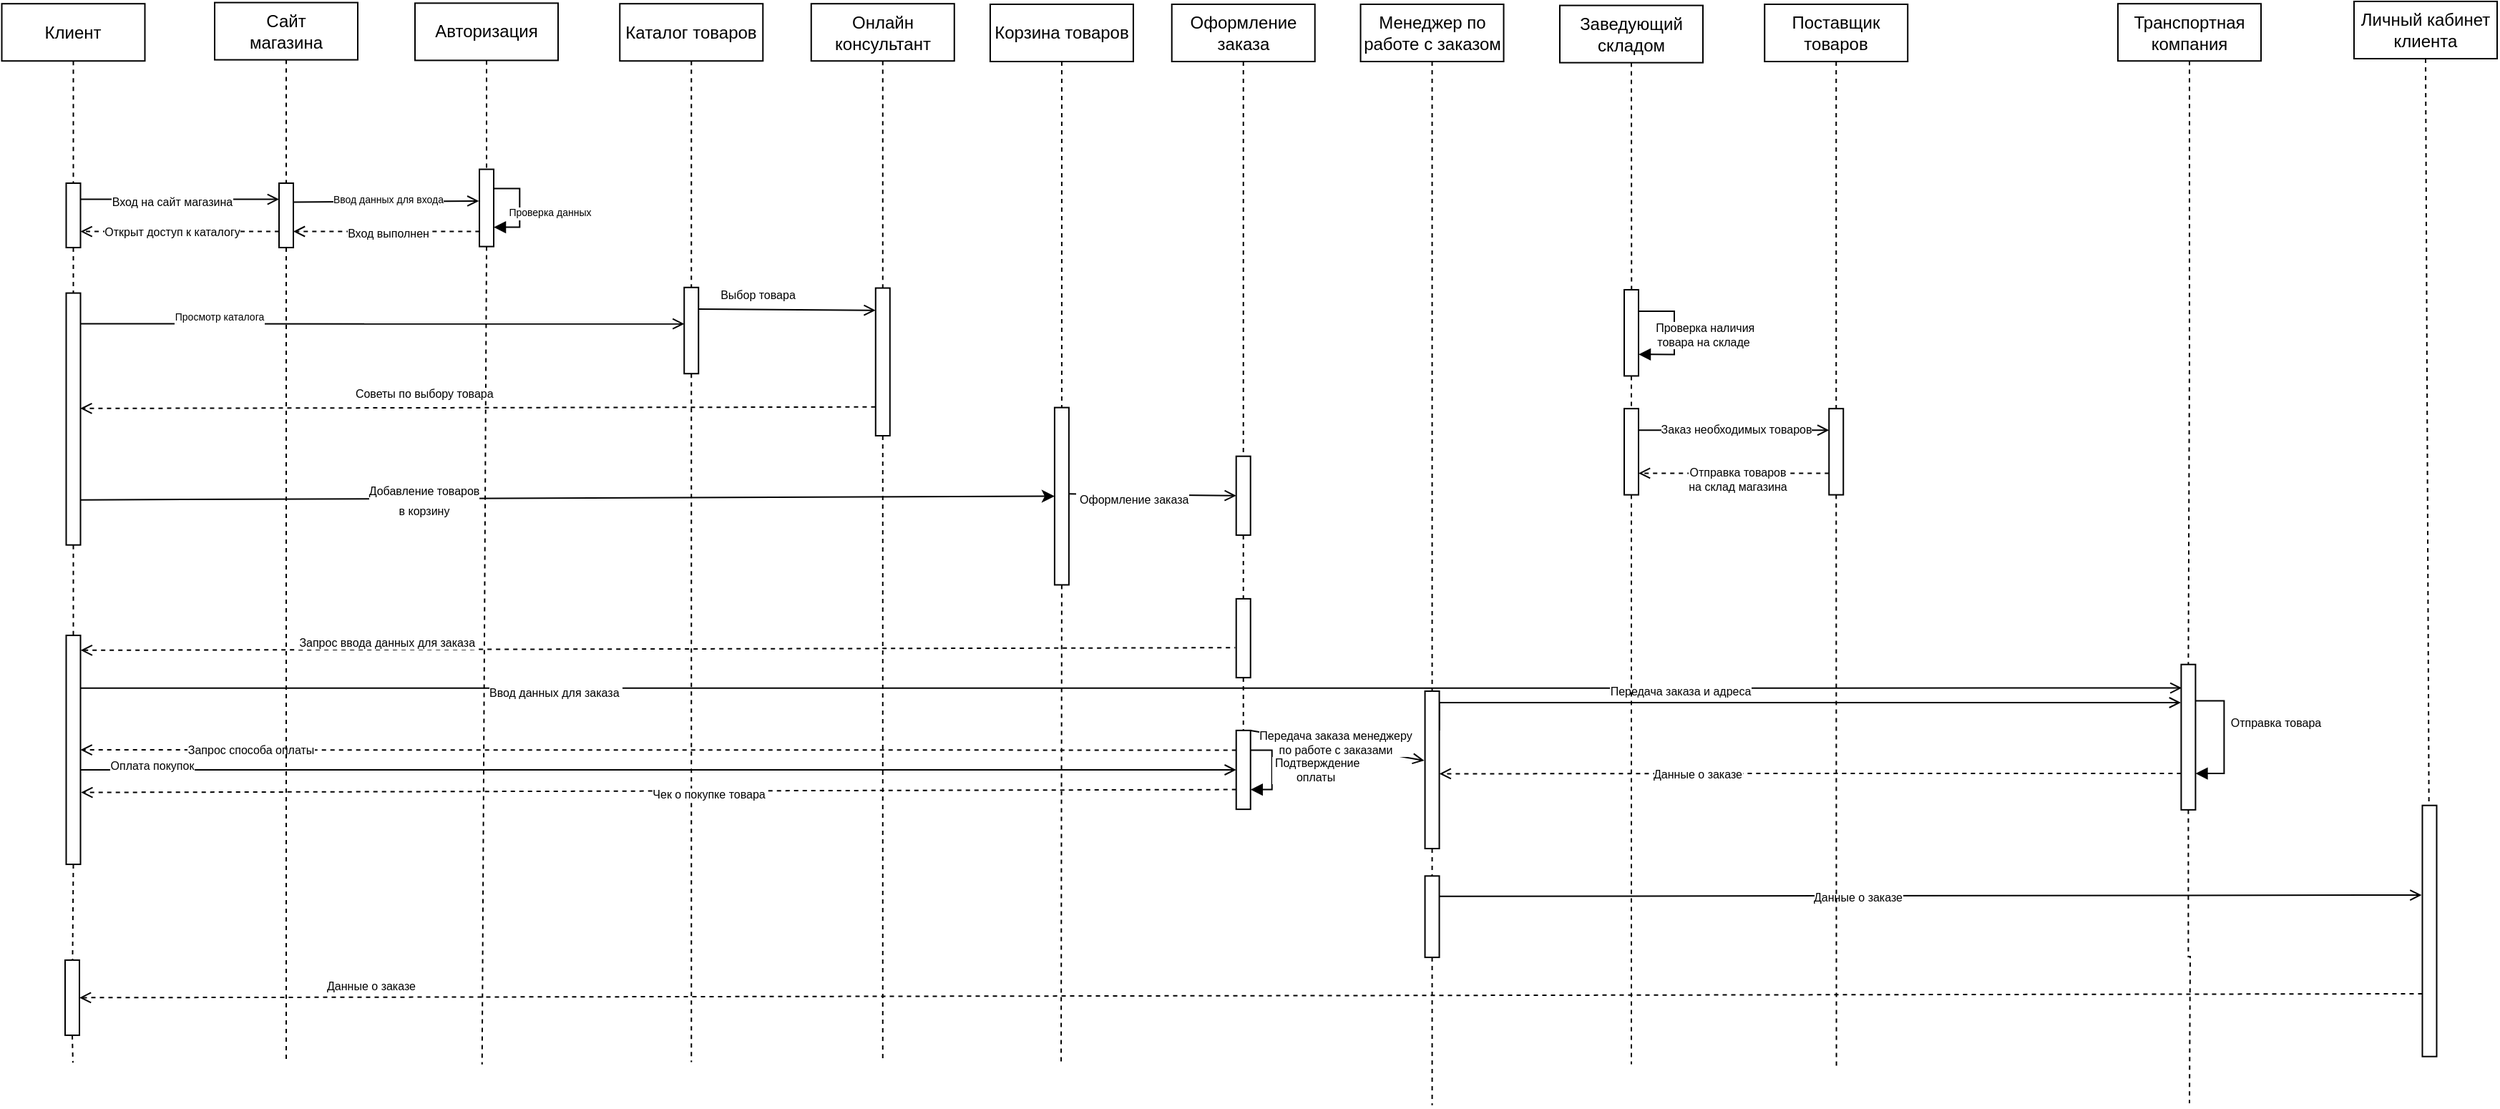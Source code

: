 <mxfile version="20.6.2" type="github">
  <diagram id="1C6cSwg7VmpAiblLXvoy" name="Страница 1">
    <mxGraphModel dx="3919" dy="882" grid="1" gridSize="10" guides="1" tooltips="1" connect="1" arrows="1" fold="1" page="1" pageScale="1" pageWidth="2339" pageHeight="3300" math="0" shadow="0">
      <root>
        <mxCell id="0" />
        <mxCell id="1" parent="0" />
        <mxCell id="SabWteCTpefjTxFQU9_--33" style="rounded=0;orthogonalLoop=1;jettySize=auto;html=1;fontSize=8;endArrow=none;endFill=0;entryX=0.23;entryY=0;entryDx=0;entryDy=0;startArrow=open;startFill=0;exitX=0.162;exitY=0.955;exitDx=0;exitDy=0;exitPerimeter=0;entryPerimeter=0;" parent="1" target="SabWteCTpefjTxFQU9_--19" edge="1" source="t5wxgiUbX30vSw5wbPk--7">
          <mxGeometry relative="1" as="geometry">
            <mxPoint x="-620" y="605" as="targetPoint" />
            <mxPoint x="-30" y="540" as="sourcePoint" />
          </mxGeometry>
        </mxCell>
        <mxCell id="SabWteCTpefjTxFQU9_--34" value="Ввод данных для заказа&amp;nbsp;" style="edgeLabel;html=1;align=center;verticalAlign=middle;resizable=0;points=[];fontSize=8;" parent="SabWteCTpefjTxFQU9_--33" vertex="1" connectable="0">
          <mxGeometry x="0.675" y="-1" relative="1" as="geometry">
            <mxPoint x="93" y="4" as="offset" />
          </mxGeometry>
        </mxCell>
        <mxCell id="xmQRBaJtH42mLP0wHH3l-34" value="Менеджер по работе с заказом" style="whiteSpace=wrap;html=1;align=center;" parent="1" vertex="1">
          <mxGeometry x="-279.23" y="72" width="100" height="40" as="geometry" />
        </mxCell>
        <mxCell id="SabWteCTpefjTxFQU9_--8" style="edgeStyle=none;rounded=0;orthogonalLoop=1;jettySize=auto;html=1;exitX=0.5;exitY=1;exitDx=0;exitDy=0;entryX=0;entryY=0.5;entryDx=0;entryDy=0;dashed=1;fontSize=8;endArrow=none;endFill=0;" parent="1" source="xmQRBaJtH42mLP0wHH3l-34" target="xmQRBaJtH42mLP0wHH3l-50" edge="1">
          <mxGeometry relative="1" as="geometry">
            <mxPoint x="-229.23" y="257.0" as="sourcePoint" />
          </mxGeometry>
        </mxCell>
        <mxCell id="xmQRBaJtH42mLP0wHH3l-95" style="edgeStyle=none;rounded=0;orthogonalLoop=1;jettySize=auto;html=1;exitX=1;exitY=0.5;exitDx=0;exitDy=0;entryX=0;entryY=0.5;entryDx=0;entryDy=0;dashed=1;fontSize=9;endArrow=none;endFill=0;startArrow=none;" parent="1" source="t5wxgiUbX30vSw5wbPk--4" edge="1">
          <mxGeometry relative="1" as="geometry">
            <mxPoint x="-229.215" y="841.385" as="targetPoint" />
          </mxGeometry>
        </mxCell>
        <mxCell id="wwu7eUDhGdENPaWgCfhL-5" style="edgeStyle=none;rounded=0;orthogonalLoop=1;jettySize=auto;html=1;endArrow=open;endFill=0;exitX=0.25;exitY=0;exitDx=0;exitDy=0;entryX=0.357;entryY=1.048;entryDx=0;entryDy=0;entryPerimeter=0;" parent="1" source="t5wxgiUbX30vSw5wbPk--4" target="hlWkLfJ_ghAU2IeBSESy-3" edge="1">
          <mxGeometry relative="1" as="geometry">
            <mxPoint x="170" y="740" as="sourcePoint" />
            <mxPoint x="460" y="700" as="targetPoint" />
          </mxGeometry>
        </mxCell>
        <mxCell id="wwu7eUDhGdENPaWgCfhL-7" value="Данные о заказе" style="edgeLabel;html=1;align=center;verticalAlign=middle;resizable=0;points=[];fontSize=8;" parent="wwu7eUDhGdENPaWgCfhL-5" vertex="1" connectable="0">
          <mxGeometry x="-0.151" y="-1" relative="1" as="geometry">
            <mxPoint as="offset" />
          </mxGeometry>
        </mxCell>
        <mxCell id="t5wxgiUbX30vSw5wbPk--9" style="edgeStyle=orthogonalEdgeStyle;rounded=0;orthogonalLoop=1;jettySize=auto;html=1;exitX=0.25;exitY=0;exitDx=0;exitDy=0;endArrow=open;endFill=0;" parent="1" source="xmQRBaJtH42mLP0wHH3l-50" edge="1">
          <mxGeometry relative="1" as="geometry">
            <mxPoint x="294" y="560" as="targetPoint" />
            <Array as="points">
              <mxPoint x="294" y="560" />
            </Array>
          </mxGeometry>
        </mxCell>
        <mxCell id="t5wxgiUbX30vSw5wbPk--10" value="&lt;font style=&quot;font-size: 8px;&quot;&gt;Передача заказа и адреса&lt;/font&gt;" style="edgeLabel;html=1;align=center;verticalAlign=middle;resizable=0;points=[];" parent="t5wxgiUbX30vSw5wbPk--9" vertex="1" connectable="0">
          <mxGeometry x="-0.36" relative="1" as="geometry">
            <mxPoint x="15" y="-9" as="offset" />
          </mxGeometry>
        </mxCell>
        <mxCell id="xmQRBaJtH42mLP0wHH3l-50" value="" style="rounded=0;whiteSpace=wrap;html=1;rotation=90;" parent="1" vertex="1">
          <mxGeometry x="-284.22" y="602" width="110" height="10" as="geometry" />
        </mxCell>
        <mxCell id="Gkl77x3huCFvcmWokDsf-9" style="edgeStyle=none;rounded=0;orthogonalLoop=1;jettySize=auto;html=1;exitX=0.5;exitY=1;exitDx=0;exitDy=0;entryX=0;entryY=0.5;entryDx=0;entryDy=0;dashed=1;endArrow=none;endFill=0;" parent="1" source="Gkl77x3huCFvcmWokDsf-2" target="Gkl77x3huCFvcmWokDsf-33" edge="1">
          <mxGeometry relative="1" as="geometry">
            <mxPoint x="-1178.75" y="136.6" as="targetPoint" />
          </mxGeometry>
        </mxCell>
        <mxCell id="Gkl77x3huCFvcmWokDsf-2" value="Клиент" style="whiteSpace=wrap;html=1;align=center;" parent="1" vertex="1">
          <mxGeometry x="-1228.75" y="71.6" width="100" height="40" as="geometry" />
        </mxCell>
        <mxCell id="Gkl77x3huCFvcmWokDsf-27" style="edgeStyle=none;rounded=0;orthogonalLoop=1;jettySize=auto;html=1;entryX=0.41;entryY=1.034;entryDx=0;entryDy=0;fontSize=7;endArrow=open;endFill=0;exitX=0.294;exitY=0.011;exitDx=0;exitDy=0;entryPerimeter=0;exitPerimeter=0;" parent="1" source="4py7BuK0P5c7qzIg3ZsJ-5" target="Gkl77x3huCFvcmWokDsf-26" edge="1">
          <mxGeometry relative="1" as="geometry">
            <mxPoint x="-1010" y="210.8" as="sourcePoint" />
          </mxGeometry>
        </mxCell>
        <mxCell id="Gkl77x3huCFvcmWokDsf-28" value="Ввод данных для входа" style="edgeLabel;html=1;align=center;verticalAlign=middle;resizable=0;points=[];fontSize=7;" parent="Gkl77x3huCFvcmWokDsf-27" vertex="1" connectable="0">
          <mxGeometry x="-0.348" y="1" relative="1" as="geometry">
            <mxPoint x="23" as="offset" />
          </mxGeometry>
        </mxCell>
        <mxCell id="Gkl77x3huCFvcmWokDsf-31" style="rounded=0;orthogonalLoop=1;jettySize=auto;html=1;exitX=0.5;exitY=1;exitDx=0;exitDy=0;entryX=0;entryY=0.5;entryDx=0;entryDy=0;fontSize=7;endArrow=none;endFill=0;dashed=1;" parent="1" source="Gkl77x3huCFvcmWokDsf-25" target="Gkl77x3huCFvcmWokDsf-26" edge="1">
          <mxGeometry relative="1" as="geometry" />
        </mxCell>
        <mxCell id="Gkl77x3huCFvcmWokDsf-25" value="Авторизация" style="whiteSpace=wrap;html=1;align=center;" parent="1" vertex="1">
          <mxGeometry x="-940" y="71.2" width="100" height="40" as="geometry" />
        </mxCell>
        <mxCell id="Gkl77x3huCFvcmWokDsf-38" style="edgeStyle=none;rounded=0;orthogonalLoop=1;jettySize=auto;html=1;exitX=1;exitY=0.5;exitDx=0;exitDy=0;dashed=1;fontSize=7;endArrow=none;endFill=0;" parent="1" source="Gkl77x3huCFvcmWokDsf-26" edge="1">
          <mxGeometry relative="1" as="geometry">
            <mxPoint x="-893.12" y="812.867" as="targetPoint" />
          </mxGeometry>
        </mxCell>
        <mxCell id="4py7BuK0P5c7qzIg3ZsJ-1" style="rounded=0;orthogonalLoop=1;jettySize=auto;html=1;exitX=0.804;exitY=0.984;exitDx=0;exitDy=0;dashed=1;endArrow=open;endFill=0;entryX=0.75;entryY=0;entryDx=0;entryDy=0;exitPerimeter=0;" parent="1" source="Gkl77x3huCFvcmWokDsf-26" target="4py7BuK0P5c7qzIg3ZsJ-5" edge="1">
          <mxGeometry relative="1" as="geometry">
            <mxPoint x="-1010" y="227.8" as="targetPoint" />
          </mxGeometry>
        </mxCell>
        <mxCell id="4py7BuK0P5c7qzIg3ZsJ-2" value="&lt;font style=&quot;font-size: 8px;&quot;&gt;Вход выполнен&lt;/font&gt;" style="edgeLabel;html=1;align=center;verticalAlign=middle;resizable=0;points=[];" parent="4py7BuK0P5c7qzIg3ZsJ-1" vertex="1" connectable="0">
          <mxGeometry x="0.517" relative="1" as="geometry">
            <mxPoint x="34" as="offset" />
          </mxGeometry>
        </mxCell>
        <mxCell id="Gkl77x3huCFvcmWokDsf-26" value="" style="rounded=0;whiteSpace=wrap;html=1;rotation=90;" parent="1" vertex="1">
          <mxGeometry x="-916.99" y="209.3" width="53.99" height="10" as="geometry" />
        </mxCell>
        <mxCell id="Gkl77x3huCFvcmWokDsf-29" style="edgeStyle=orthogonalEdgeStyle;rounded=0;orthogonalLoop=1;jettySize=auto;html=1;exitX=0.25;exitY=0;exitDx=0;exitDy=0;entryX=0.75;entryY=0;entryDx=0;entryDy=0;fontSize=7;endArrow=block;endFill=1;" parent="1" source="Gkl77x3huCFvcmWokDsf-26" target="Gkl77x3huCFvcmWokDsf-26" edge="1">
          <mxGeometry relative="1" as="geometry">
            <Array as="points">
              <mxPoint x="-866.87" y="200.61" />
              <mxPoint x="-866.87" y="227.61" />
            </Array>
          </mxGeometry>
        </mxCell>
        <mxCell id="Gkl77x3huCFvcmWokDsf-30" value="&amp;nbsp;Проверка данных" style="edgeLabel;html=1;align=center;verticalAlign=middle;resizable=0;points=[];fontSize=7;" parent="Gkl77x3huCFvcmWokDsf-29" vertex="1" connectable="0">
          <mxGeometry x="0.103" y="1" relative="1" as="geometry">
            <mxPoint x="19" as="offset" />
          </mxGeometry>
        </mxCell>
        <mxCell id="Gkl77x3huCFvcmWokDsf-32" value="Каталог товаров" style="whiteSpace=wrap;html=1;align=center;" parent="1" vertex="1">
          <mxGeometry x="-796.87" y="71.6" width="100" height="40" as="geometry" />
        </mxCell>
        <mxCell id="SabWteCTpefjTxFQU9_--4" style="rounded=0;orthogonalLoop=1;jettySize=auto;html=1;exitX=1;exitY=0.5;exitDx=0;exitDy=0;fontSize=8;endArrow=none;endFill=0;dashed=1;startArrow=none;" parent="1" source="hlWkLfJ_ghAU2IeBSESy-6" edge="1">
          <mxGeometry relative="1" as="geometry">
            <mxPoint x="-1179.044" y="811.6" as="targetPoint" />
          </mxGeometry>
        </mxCell>
        <mxCell id="4py7BuK0P5c7qzIg3ZsJ-7" style="edgeStyle=none;rounded=0;orthogonalLoop=1;jettySize=auto;html=1;exitX=0.25;exitY=0;exitDx=0;exitDy=0;entryX=0.25;entryY=1;entryDx=0;entryDy=0;fontSize=8;endArrow=open;endFill=0;" parent="1" source="Gkl77x3huCFvcmWokDsf-33" target="4py7BuK0P5c7qzIg3ZsJ-5" edge="1">
          <mxGeometry relative="1" as="geometry" />
        </mxCell>
        <mxCell id="4py7BuK0P5c7qzIg3ZsJ-8" value="Вход на сайт магазина" style="edgeLabel;html=1;align=center;verticalAlign=middle;resizable=0;points=[];fontSize=8;" parent="4py7BuK0P5c7qzIg3ZsJ-7" vertex="1" connectable="0">
          <mxGeometry x="-0.247" y="-2" relative="1" as="geometry">
            <mxPoint x="11" y="-1" as="offset" />
          </mxGeometry>
        </mxCell>
        <mxCell id="Gkl77x3huCFvcmWokDsf-33" value="" style="rounded=0;whiteSpace=wrap;html=1;rotation=90;" parent="1" vertex="1">
          <mxGeometry x="-1201.25" y="214.51" width="45" height="10" as="geometry" />
        </mxCell>
        <mxCell id="SabWteCTpefjTxFQU9_--7" style="edgeStyle=none;rounded=0;orthogonalLoop=1;jettySize=auto;html=1;exitX=1;exitY=0.5;exitDx=0;exitDy=0;dashed=1;fontSize=8;endArrow=none;endFill=0;" parent="1" source="SabWteCTpefjTxFQU9_--23" edge="1">
          <mxGeometry relative="1" as="geometry">
            <mxPoint x="-746.87" y="811.2" as="targetPoint" />
            <mxPoint x="-746.885" y="480.625" as="sourcePoint" />
          </mxGeometry>
        </mxCell>
        <mxCell id="Gkl77x3huCFvcmWokDsf-39" style="edgeStyle=none;rounded=0;orthogonalLoop=1;jettySize=auto;html=1;exitX=0.122;exitY=0.013;exitDx=0;exitDy=0;entryX=0.423;entryY=0.991;entryDx=0;entryDy=0;fontSize=7;endArrow=open;endFill=0;exitPerimeter=0;entryPerimeter=0;" parent="1" source="Gkl77x3huCFvcmWokDsf-37" target="SabWteCTpefjTxFQU9_--23" edge="1">
          <mxGeometry relative="1" as="geometry" />
        </mxCell>
        <mxCell id="Gkl77x3huCFvcmWokDsf-40" value="Просмотр каталога" style="edgeLabel;html=1;align=center;verticalAlign=middle;resizable=0;points=[];fontSize=7;" parent="Gkl77x3huCFvcmWokDsf-39" vertex="1" connectable="0">
          <mxGeometry x="-0.301" y="1" relative="1" as="geometry">
            <mxPoint x="-51" y="-4" as="offset" />
          </mxGeometry>
        </mxCell>
        <mxCell id="SabWteCTpefjTxFQU9_--12" style="edgeStyle=none;rounded=0;orthogonalLoop=1;jettySize=auto;html=1;exitX=0.5;exitY=1;exitDx=0;exitDy=0;entryX=0;entryY=0.5;entryDx=0;entryDy=0;dashed=1;fontSize=8;endArrow=none;endFill=0;" parent="1" source="SabWteCTpefjTxFQU9_--10" target="SabWteCTpefjTxFQU9_--11" edge="1">
          <mxGeometry relative="1" as="geometry" />
        </mxCell>
        <mxCell id="SabWteCTpefjTxFQU9_--10" value="Корзина товаров" style="whiteSpace=wrap;html=1;align=center;" parent="1" vertex="1">
          <mxGeometry x="-538.04" y="72" width="100" height="40" as="geometry" />
        </mxCell>
        <mxCell id="SabWteCTpefjTxFQU9_--18" style="edgeStyle=none;rounded=0;orthogonalLoop=1;jettySize=auto;html=1;exitX=1;exitY=0.5;exitDx=0;exitDy=0;dashed=1;fontSize=8;endArrow=none;endFill=0;" parent="1" source="SabWteCTpefjTxFQU9_--11" edge="1">
          <mxGeometry relative="1" as="geometry">
            <mxPoint x="-488.484" y="811.6" as="targetPoint" />
          </mxGeometry>
        </mxCell>
        <mxCell id="6CkgmIkL6e7vxcwUD5hK-3" style="rounded=0;orthogonalLoop=1;jettySize=auto;html=1;exitX=0.487;exitY=-0.016;exitDx=0;exitDy=0;entryX=0.5;entryY=1;entryDx=0;entryDy=0;endArrow=open;endFill=0;exitPerimeter=0;" parent="1" source="SabWteCTpefjTxFQU9_--11" target="6CkgmIkL6e7vxcwUD5hK-1" edge="1">
          <mxGeometry relative="1" as="geometry" />
        </mxCell>
        <mxCell id="6CkgmIkL6e7vxcwUD5hK-4" value="&lt;font style=&quot;font-size: 8px;&quot;&gt;&amp;nbsp;Оформление заказа&lt;/font&gt;" style="edgeLabel;html=1;align=center;verticalAlign=middle;resizable=0;points=[];" parent="6CkgmIkL6e7vxcwUD5hK-3" vertex="1" connectable="0">
          <mxGeometry x="-0.252" y="-2" relative="1" as="geometry">
            <mxPoint as="offset" />
          </mxGeometry>
        </mxCell>
        <mxCell id="SabWteCTpefjTxFQU9_--11" value="" style="rounded=0;whiteSpace=wrap;html=1;rotation=90;" parent="1" vertex="1">
          <mxGeometry x="-550" y="410.77" width="123.91" height="10" as="geometry" />
        </mxCell>
        <mxCell id="SabWteCTpefjTxFQU9_--17" style="edgeStyle=none;rounded=0;orthogonalLoop=1;jettySize=auto;html=1;exitX=1;exitY=0.5;exitDx=0;exitDy=0;entryX=0;entryY=0.5;entryDx=0;entryDy=0;fontSize=8;endArrow=none;endFill=0;dashed=1;startArrow=none;" parent="1" source="6CkgmIkL6e7vxcwUD5hK-1" target="SabWteCTpefjTxFQU9_--16" edge="1">
          <mxGeometry relative="1" as="geometry" />
        </mxCell>
        <mxCell id="SabWteCTpefjTxFQU9_--15" value="Оформление заказа" style="whiteSpace=wrap;html=1;align=center;" parent="1" vertex="1">
          <mxGeometry x="-411.14" y="72" width="100" height="40" as="geometry" />
        </mxCell>
        <mxCell id="SabWteCTpefjTxFQU9_--37" style="edgeStyle=none;rounded=0;orthogonalLoop=1;jettySize=auto;html=1;exitX=1;exitY=0.5;exitDx=0;exitDy=0;entryX=0;entryY=0.5;entryDx=0;entryDy=0;dashed=1;fontSize=8;endArrow=none;endFill=0;" parent="1" source="SabWteCTpefjTxFQU9_--16" target="SabWteCTpefjTxFQU9_--36" edge="1">
          <mxGeometry relative="1" as="geometry" />
        </mxCell>
        <mxCell id="SabWteCTpefjTxFQU9_--21" style="edgeStyle=none;rounded=0;orthogonalLoop=1;jettySize=auto;html=1;entryX=0.62;entryY=1.068;entryDx=0;entryDy=0;fontSize=8;endArrow=none;endFill=0;exitX=0.065;exitY=-0.011;exitDx=0;exitDy=0;exitPerimeter=0;dashed=1;startArrow=open;startFill=0;entryPerimeter=0;" parent="1" source="SabWteCTpefjTxFQU9_--19" target="SabWteCTpefjTxFQU9_--16" edge="1">
          <mxGeometry relative="1" as="geometry">
            <mxPoint x="-940" y="530" as="sourcePoint" />
          </mxGeometry>
        </mxCell>
        <mxCell id="SabWteCTpefjTxFQU9_--22" value="&amp;nbsp;Запрос ввода данных для заказа" style="edgeLabel;html=1;align=center;verticalAlign=middle;resizable=0;points=[];fontSize=8;" parent="SabWteCTpefjTxFQU9_--21" vertex="1" connectable="0">
          <mxGeometry x="-0.865" y="2" relative="1" as="geometry">
            <mxPoint x="158" y="-4" as="offset" />
          </mxGeometry>
        </mxCell>
        <mxCell id="SabWteCTpefjTxFQU9_--38" style="edgeStyle=none;rounded=0;orthogonalLoop=1;jettySize=auto;html=1;exitX=0.587;exitY=0.025;exitDx=0;exitDy=0;entryX=0.5;entryY=1;entryDx=0;entryDy=0;fontSize=8;endArrow=open;endFill=0;exitPerimeter=0;" parent="1" source="SabWteCTpefjTxFQU9_--19" target="SabWteCTpefjTxFQU9_--36" edge="1">
          <mxGeometry relative="1" as="geometry" />
        </mxCell>
        <mxCell id="SabWteCTpefjTxFQU9_--39" value="Оплата покупок" style="edgeLabel;html=1;align=center;verticalAlign=middle;resizable=0;points=[];fontSize=8;" parent="SabWteCTpefjTxFQU9_--38" vertex="1" connectable="0">
          <mxGeometry x="-0.791" relative="1" as="geometry">
            <mxPoint x="-35" y="-3" as="offset" />
          </mxGeometry>
        </mxCell>
        <mxCell id="SabWteCTpefjTxFQU9_--19" value="" style="rounded=0;whiteSpace=wrap;html=1;rotation=90;" parent="1" vertex="1">
          <mxGeometry x="-1258.75" y="588.03" width="160" height="10" as="geometry" />
        </mxCell>
        <mxCell id="SabWteCTpefjTxFQU9_--20" value="" style="rounded=0;orthogonalLoop=1;jettySize=auto;html=1;exitX=1;exitY=0.5;exitDx=0;exitDy=0;fontSize=8;endArrow=none;endFill=0;dashed=1;startArrow=none;" parent="1" source="Gkl77x3huCFvcmWokDsf-37" target="SabWteCTpefjTxFQU9_--19" edge="1">
          <mxGeometry relative="1" as="geometry">
            <mxPoint x="-1179.044" y="811.6" as="targetPoint" />
            <mxPoint x="-1178.75" y="322.0" as="sourcePoint" />
          </mxGeometry>
        </mxCell>
        <mxCell id="tWSVUriyzBmCFwbqHir8-5" style="edgeStyle=none;rounded=0;orthogonalLoop=1;jettySize=auto;html=1;exitX=0.25;exitY=0;exitDx=0;exitDy=0;entryX=0.151;entryY=1.007;entryDx=0;entryDy=0;endArrow=open;endFill=0;entryPerimeter=0;" parent="1" source="SabWteCTpefjTxFQU9_--23" target="tWSVUriyzBmCFwbqHir8-3" edge="1">
          <mxGeometry relative="1" as="geometry" />
        </mxCell>
        <mxCell id="tWSVUriyzBmCFwbqHir8-8" value="&amp;nbsp; Выбор товара" style="edgeLabel;html=1;align=center;verticalAlign=middle;resizable=0;points=[];fontSize=8;" parent="tWSVUriyzBmCFwbqHir8-5" vertex="1" connectable="0">
          <mxGeometry x="-0.425" y="-1" relative="1" as="geometry">
            <mxPoint x="3" y="-11" as="offset" />
          </mxGeometry>
        </mxCell>
        <mxCell id="SabWteCTpefjTxFQU9_--23" value="" style="rounded=0;whiteSpace=wrap;html=1;rotation=90;" parent="1" vertex="1">
          <mxGeometry x="-777" y="295" width="60.23" height="10" as="geometry" />
        </mxCell>
        <mxCell id="SabWteCTpefjTxFQU9_--24" value="" style="edgeStyle=none;rounded=0;orthogonalLoop=1;jettySize=auto;html=1;exitX=0.5;exitY=1;exitDx=0;exitDy=0;entryX=0;entryY=0.5;entryDx=0;entryDy=0;dashed=1;fontSize=7;endArrow=none;endFill=0;" parent="1" source="Gkl77x3huCFvcmWokDsf-32" target="SabWteCTpefjTxFQU9_--23" edge="1">
          <mxGeometry relative="1" as="geometry">
            <mxPoint x="-746.87" y="111.6" as="sourcePoint" />
            <mxPoint x="-746.885" y="420.395" as="targetPoint" />
          </mxGeometry>
        </mxCell>
        <mxCell id="6CkgmIkL6e7vxcwUD5hK-7" style="rounded=0;orthogonalLoop=1;jettySize=auto;html=1;exitX=0;exitY=0;exitDx=0;exitDy=0;fontSize=8;endArrow=open;endFill=0;entryX=0.441;entryY=1.049;entryDx=0;entryDy=0;entryPerimeter=0;" parent="1" source="SabWteCTpefjTxFQU9_--36" target="xmQRBaJtH42mLP0wHH3l-50" edge="1">
          <mxGeometry relative="1" as="geometry">
            <mxPoint x="-356.02" y="340" as="targetPoint" />
          </mxGeometry>
        </mxCell>
        <mxCell id="6CkgmIkL6e7vxcwUD5hK-9" value="Передача заказа менеджеру &lt;br&gt;по работе с заказами" style="edgeLabel;html=1;align=center;verticalAlign=middle;resizable=0;points=[];fontSize=8;" parent="6CkgmIkL6e7vxcwUD5hK-7" vertex="1" connectable="0">
          <mxGeometry x="-0.045" y="2" relative="1" as="geometry">
            <mxPoint as="offset" />
          </mxGeometry>
        </mxCell>
        <mxCell id="6CkgmIkL6e7vxcwUD5hK-10" style="edgeStyle=none;rounded=0;orthogonalLoop=1;jettySize=auto;html=1;exitX=0.75;exitY=1;exitDx=0;exitDy=0;entryX=0.686;entryY=-0.039;entryDx=0;entryDy=0;entryPerimeter=0;fontSize=8;endArrow=open;endFill=0;dashed=1;" parent="1" source="SabWteCTpefjTxFQU9_--36" target="SabWteCTpefjTxFQU9_--19" edge="1">
          <mxGeometry relative="1" as="geometry" />
        </mxCell>
        <mxCell id="6CkgmIkL6e7vxcwUD5hK-11" value="Чек о покупке товара" style="edgeLabel;html=1;align=center;verticalAlign=middle;resizable=0;points=[];fontSize=8;" parent="6CkgmIkL6e7vxcwUD5hK-10" vertex="1" connectable="0">
          <mxGeometry x="-0.085" y="2" relative="1" as="geometry">
            <mxPoint as="offset" />
          </mxGeometry>
        </mxCell>
        <mxCell id="hsWbIuTdc0-6WUOHF7rW-1" style="rounded=0;orthogonalLoop=1;jettySize=auto;html=1;exitX=0.25;exitY=1;exitDx=0;exitDy=0;entryX=0.5;entryY=0;entryDx=0;entryDy=0;dashed=1;endArrow=open;endFill=0;" parent="1" source="SabWteCTpefjTxFQU9_--36" target="SabWteCTpefjTxFQU9_--19" edge="1">
          <mxGeometry relative="1" as="geometry" />
        </mxCell>
        <mxCell id="hsWbIuTdc0-6WUOHF7rW-2" value="&lt;span style=&quot;font-size: 8px;&quot;&gt;Запрос способа оплаты&lt;/span&gt;" style="edgeLabel;html=1;align=center;verticalAlign=middle;resizable=0;points=[];" parent="hsWbIuTdc0-6WUOHF7rW-1" vertex="1" connectable="0">
          <mxGeometry x="0.706" y="-1" relative="1" as="geometry">
            <mxPoint as="offset" />
          </mxGeometry>
        </mxCell>
        <mxCell id="SabWteCTpefjTxFQU9_--36" value="" style="rounded=0;whiteSpace=wrap;html=1;rotation=90;" parent="1" vertex="1">
          <mxGeometry x="-388.69" y="602.0" width="55.11" height="10" as="geometry" />
        </mxCell>
        <mxCell id="SabWteCTpefjTxFQU9_--40" style="edgeStyle=orthogonalEdgeStyle;rounded=0;orthogonalLoop=1;jettySize=auto;html=1;exitX=0.25;exitY=0;exitDx=0;exitDy=0;entryX=0.75;entryY=0;entryDx=0;entryDy=0;fontSize=8;endArrow=block;endFill=1;" parent="1" source="SabWteCTpefjTxFQU9_--36" target="SabWteCTpefjTxFQU9_--36" edge="1">
          <mxGeometry relative="1" as="geometry">
            <Array as="points">
              <mxPoint x="-341.14" y="593" />
              <mxPoint x="-341.14" y="621" />
            </Array>
          </mxGeometry>
        </mxCell>
        <mxCell id="SabWteCTpefjTxFQU9_--41" value="&amp;nbsp;Подтверждение &lt;br&gt;оплаты" style="edgeLabel;html=1;align=center;verticalAlign=middle;resizable=0;points=[];fontSize=8;" parent="SabWteCTpefjTxFQU9_--40" vertex="1" connectable="0">
          <mxGeometry x="-0.335" y="3" relative="1" as="geometry">
            <mxPoint x="27" y="10" as="offset" />
          </mxGeometry>
        </mxCell>
        <mxCell id="tWSVUriyzBmCFwbqHir8-2" style="rounded=0;orthogonalLoop=1;jettySize=auto;html=1;exitX=1;exitY=0.5;exitDx=0;exitDy=0;dashed=1;endArrow=none;endFill=0;startArrow=none;" parent="1" source="tWSVUriyzBmCFwbqHir8-3" edge="1">
          <mxGeometry relative="1" as="geometry">
            <mxPoint x="-613.12" y="811.2" as="targetPoint" />
          </mxGeometry>
        </mxCell>
        <mxCell id="tWSVUriyzBmCFwbqHir8-1" value="Онлайн консультант" style="whiteSpace=wrap;html=1;align=center;" parent="1" vertex="1">
          <mxGeometry x="-663.12" y="71.6" width="100" height="40" as="geometry" />
        </mxCell>
        <mxCell id="tWSVUriyzBmCFwbqHir8-6" style="edgeStyle=none;rounded=0;orthogonalLoop=1;jettySize=auto;html=1;exitX=0.805;exitY=1.017;exitDx=0;exitDy=0;entryX=0.458;entryY=0.012;entryDx=0;entryDy=0;endArrow=open;endFill=0;dashed=1;exitPerimeter=0;entryPerimeter=0;" parent="1" source="tWSVUriyzBmCFwbqHir8-3" target="Gkl77x3huCFvcmWokDsf-37" edge="1">
          <mxGeometry relative="1" as="geometry" />
        </mxCell>
        <mxCell id="tWSVUriyzBmCFwbqHir8-12" value="&amp;nbsp;Советы по выбору товара" style="edgeLabel;html=1;align=center;verticalAlign=middle;resizable=0;points=[];fontSize=8;" parent="tWSVUriyzBmCFwbqHir8-6" vertex="1" connectable="0">
          <mxGeometry x="0.212" relative="1" as="geometry">
            <mxPoint x="20" y="-10" as="offset" />
          </mxGeometry>
        </mxCell>
        <mxCell id="tWSVUriyzBmCFwbqHir8-3" value="" style="rounded=0;whiteSpace=wrap;html=1;rotation=90;" parent="1" vertex="1">
          <mxGeometry x="-664.73" y="316.9" width="103.23" height="10" as="geometry" />
        </mxCell>
        <mxCell id="tWSVUriyzBmCFwbqHir8-4" value="" style="edgeStyle=orthogonalEdgeStyle;rounded=0;orthogonalLoop=1;jettySize=auto;html=1;exitX=0.5;exitY=1;exitDx=0;exitDy=0;dashed=1;endArrow=none;endFill=0;" parent="1" source="tWSVUriyzBmCFwbqHir8-1" target="tWSVUriyzBmCFwbqHir8-3" edge="1">
          <mxGeometry relative="1" as="geometry">
            <mxPoint x="-613.12" y="811.2" as="targetPoint" />
            <mxPoint x="-613.12" y="111.6" as="sourcePoint" />
          </mxGeometry>
        </mxCell>
        <mxCell id="IDRo27c4-7jk8g-NWwNv-1" style="rounded=0;orthogonalLoop=1;jettySize=auto;html=1;entryX=0.5;entryY=1;entryDx=0;entryDy=0;exitX=0.821;exitY=0.052;exitDx=0;exitDy=0;exitPerimeter=0;" parent="1" source="Gkl77x3huCFvcmWokDsf-37" target="SabWteCTpefjTxFQU9_--11" edge="1">
          <mxGeometry relative="1" as="geometry">
            <mxPoint x="-1170" y="450" as="sourcePoint" />
          </mxGeometry>
        </mxCell>
        <mxCell id="IDRo27c4-7jk8g-NWwNv-2" value="&lt;font style=&quot;font-size: 8px;&quot;&gt;Добавление товаров &lt;br&gt;в корзину&lt;/font&gt;" style="edgeLabel;html=1;align=center;verticalAlign=middle;resizable=0;points=[];" parent="IDRo27c4-7jk8g-NWwNv-1" vertex="1" connectable="0">
          <mxGeometry x="-0.294" y="2" relative="1" as="geometry">
            <mxPoint y="2" as="offset" />
          </mxGeometry>
        </mxCell>
        <mxCell id="Gkl77x3huCFvcmWokDsf-37" value="" style="rounded=0;whiteSpace=wrap;html=1;rotation=90;" parent="1" vertex="1">
          <mxGeometry x="-1266.77" y="356.82" width="176.04" height="10" as="geometry" />
        </mxCell>
        <mxCell id="tWSVUriyzBmCFwbqHir8-9" value="" style="rounded=0;orthogonalLoop=1;jettySize=auto;html=1;exitX=1;exitY=0.5;exitDx=0;exitDy=0;fontSize=8;endArrow=none;endFill=0;dashed=1;" parent="1" source="Gkl77x3huCFvcmWokDsf-33" target="Gkl77x3huCFvcmWokDsf-37" edge="1">
          <mxGeometry relative="1" as="geometry">
            <mxPoint x="-1178.75" y="513.03" as="targetPoint" />
            <mxPoint x="-1178.75" y="322.0" as="sourcePoint" />
          </mxGeometry>
        </mxCell>
        <mxCell id="tWSVUriyzBmCFwbqHir8-14" style="rounded=0;orthogonalLoop=1;jettySize=auto;html=1;exitX=1;exitY=0.5;exitDx=0;exitDy=0;fontSize=8;endArrow=none;endFill=0;dashed=1;startArrow=none;" parent="1" source="sa_YYTe1VB1jBONE82s6-5" edge="1">
          <mxGeometry relative="1" as="geometry">
            <mxPoint x="-90.0" y="812.8" as="targetPoint" />
          </mxGeometry>
        </mxCell>
        <mxCell id="tWSVUriyzBmCFwbqHir8-13" value="Заведующий складом" style="whiteSpace=wrap;html=1;align=center;" parent="1" vertex="1">
          <mxGeometry x="-140.0" y="72.8" width="100" height="40" as="geometry" />
        </mxCell>
        <mxCell id="sa_YYTe1VB1jBONE82s6-7" style="edgeStyle=none;rounded=0;orthogonalLoop=1;jettySize=auto;html=1;exitX=1;exitY=0.5;exitDx=0;exitDy=0;entryX=0;entryY=0.5;entryDx=0;entryDy=0;dashed=1;endArrow=none;endFill=0;" parent="1" source="tWSVUriyzBmCFwbqHir8-15" target="sa_YYTe1VB1jBONE82s6-5" edge="1">
          <mxGeometry relative="1" as="geometry" />
        </mxCell>
        <mxCell id="tWSVUriyzBmCFwbqHir8-15" value="" style="rounded=0;whiteSpace=wrap;html=1;rotation=90;" parent="1" vertex="1">
          <mxGeometry x="-120.11" y="296.6" width="60.23" height="10" as="geometry" />
        </mxCell>
        <mxCell id="tWSVUriyzBmCFwbqHir8-20" style="edgeStyle=orthogonalEdgeStyle;rounded=0;orthogonalLoop=1;jettySize=auto;html=1;exitX=0.25;exitY=0;exitDx=0;exitDy=0;entryX=0.75;entryY=0;entryDx=0;entryDy=0;fontSize=8;endArrow=block;endFill=1;" parent="1" source="tWSVUriyzBmCFwbqHir8-15" target="tWSVUriyzBmCFwbqHir8-15" edge="1">
          <mxGeometry relative="1" as="geometry">
            <Array as="points">
              <mxPoint x="-60.0" y="286.6" />
              <mxPoint x="-60.0" y="316.6" />
            </Array>
          </mxGeometry>
        </mxCell>
        <mxCell id="tWSVUriyzBmCFwbqHir8-21" value="&amp;nbsp;Проверка наличия &lt;br&gt;товара на складе" style="edgeLabel;html=1;align=center;verticalAlign=middle;resizable=0;points=[];fontSize=8;" parent="tWSVUriyzBmCFwbqHir8-20" vertex="1" connectable="0">
          <mxGeometry x="0.299" y="3" relative="1" as="geometry">
            <mxPoint x="17" y="-11" as="offset" />
          </mxGeometry>
        </mxCell>
        <mxCell id="6CkgmIkL6e7vxcwUD5hK-1" value="" style="rounded=0;whiteSpace=wrap;html=1;rotation=90;" parent="1" vertex="1">
          <mxGeometry x="-388.7" y="410.4" width="55.11" height="10" as="geometry" />
        </mxCell>
        <mxCell id="6CkgmIkL6e7vxcwUD5hK-6" value="" style="edgeStyle=none;rounded=0;orthogonalLoop=1;jettySize=auto;html=1;exitX=0.5;exitY=1;exitDx=0;exitDy=0;entryX=0;entryY=0.5;entryDx=0;entryDy=0;fontSize=8;endArrow=none;endFill=0;dashed=1;" parent="1" source="SabWteCTpefjTxFQU9_--15" target="6CkgmIkL6e7vxcwUD5hK-1" edge="1">
          <mxGeometry relative="1" as="geometry">
            <mxPoint x="-361.14" y="112" as="sourcePoint" />
            <mxPoint x="-361.145" y="319.445" as="targetPoint" />
          </mxGeometry>
        </mxCell>
        <mxCell id="hlWkLfJ_ghAU2IeBSESy-1" value="Личный кабинет&lt;br&gt;клиента" style="whiteSpace=wrap;html=1;align=center;" parent="1" vertex="1">
          <mxGeometry x="415" y="70.0" width="100" height="40" as="geometry" />
        </mxCell>
        <mxCell id="hlWkLfJ_ghAU2IeBSESy-5" style="edgeStyle=none;rounded=0;orthogonalLoop=1;jettySize=auto;html=1;exitX=0.75;exitY=1;exitDx=0;exitDy=0;dashed=1;endArrow=open;endFill=0;entryX=0.5;entryY=0;entryDx=0;entryDy=0;" parent="1" source="hlWkLfJ_ghAU2IeBSESy-3" target="hlWkLfJ_ghAU2IeBSESy-6" edge="1">
          <mxGeometry relative="1" as="geometry">
            <mxPoint x="-1180" y="770" as="targetPoint" />
          </mxGeometry>
        </mxCell>
        <mxCell id="hlWkLfJ_ghAU2IeBSESy-10" value="Данные о заказе" style="edgeLabel;html=1;align=center;verticalAlign=middle;resizable=0;points=[];fontSize=8;" parent="hlWkLfJ_ghAU2IeBSESy-5" vertex="1" connectable="0">
          <mxGeometry x="0.93" relative="1" as="geometry">
            <mxPoint x="146" y="-8" as="offset" />
          </mxGeometry>
        </mxCell>
        <mxCell id="hlWkLfJ_ghAU2IeBSESy-3" value="" style="rounded=0;whiteSpace=wrap;html=1;rotation=90;" parent="1" vertex="1">
          <mxGeometry x="380" y="714.6" width="175.49" height="10" as="geometry" />
        </mxCell>
        <mxCell id="hlWkLfJ_ghAU2IeBSESy-4" value="" style="rounded=0;orthogonalLoop=1;jettySize=auto;html=1;exitX=0.5;exitY=1;exitDx=0;exitDy=0;dashed=1;endArrow=none;endFill=0;" parent="1" source="hlWkLfJ_ghAU2IeBSESy-1" target="hlWkLfJ_ghAU2IeBSESy-3" edge="1">
          <mxGeometry relative="1" as="geometry">
            <mxPoint x="465" y="811.2" as="targetPoint" />
            <mxPoint x="465" y="110.0" as="sourcePoint" />
          </mxGeometry>
        </mxCell>
        <mxCell id="hlWkLfJ_ghAU2IeBSESy-6" value="" style="rounded=0;whiteSpace=wrap;html=1;rotation=90;" parent="1" vertex="1">
          <mxGeometry x="-1205.75" y="761.2" width="52.5" height="10" as="geometry" />
        </mxCell>
        <mxCell id="hlWkLfJ_ghAU2IeBSESy-7" value="" style="rounded=0;orthogonalLoop=1;jettySize=auto;html=1;exitX=1;exitY=0.5;exitDx=0;exitDy=0;fontSize=8;endArrow=none;endFill=0;dashed=1;startArrow=none;" parent="1" source="SabWteCTpefjTxFQU9_--19" target="hlWkLfJ_ghAU2IeBSESy-6" edge="1">
          <mxGeometry relative="1" as="geometry">
            <mxPoint x="-1179.044" y="811.6" as="targetPoint" />
            <mxPoint x="-1178.75" y="635.53" as="sourcePoint" />
          </mxGeometry>
        </mxCell>
        <mxCell id="4py7BuK0P5c7qzIg3ZsJ-4" style="edgeStyle=none;rounded=0;orthogonalLoop=1;jettySize=auto;html=1;exitX=1;exitY=0.5;exitDx=0;exitDy=0;dashed=1;fontSize=8;endArrow=none;endFill=0;startArrow=none;" parent="1" source="4py7BuK0P5c7qzIg3ZsJ-5" edge="1">
          <mxGeometry relative="1" as="geometry">
            <mxPoint x="-1030" y="810.8" as="targetPoint" />
          </mxGeometry>
        </mxCell>
        <mxCell id="4py7BuK0P5c7qzIg3ZsJ-3" value="Сайт&lt;br&gt;магазина" style="whiteSpace=wrap;html=1;align=center;" parent="1" vertex="1">
          <mxGeometry x="-1080" y="70.8" width="100" height="40" as="geometry" />
        </mxCell>
        <mxCell id="4py7BuK0P5c7qzIg3ZsJ-9" style="edgeStyle=none;rounded=0;orthogonalLoop=1;jettySize=auto;html=1;exitX=0.75;exitY=1;exitDx=0;exitDy=0;entryX=0.75;entryY=0;entryDx=0;entryDy=0;fontSize=8;endArrow=open;endFill=0;dashed=1;" parent="1" source="4py7BuK0P5c7qzIg3ZsJ-5" target="Gkl77x3huCFvcmWokDsf-33" edge="1">
          <mxGeometry relative="1" as="geometry" />
        </mxCell>
        <mxCell id="4py7BuK0P5c7qzIg3ZsJ-10" value="Открыт доступ к каталогу" style="edgeLabel;html=1;align=center;verticalAlign=middle;resizable=0;points=[];fontSize=8;" parent="4py7BuK0P5c7qzIg3ZsJ-9" vertex="1" connectable="0">
          <mxGeometry x="0.295" y="-1" relative="1" as="geometry">
            <mxPoint x="15" y="1" as="offset" />
          </mxGeometry>
        </mxCell>
        <mxCell id="4py7BuK0P5c7qzIg3ZsJ-5" value="" style="rounded=0;whiteSpace=wrap;html=1;rotation=90;" parent="1" vertex="1">
          <mxGeometry x="-1052.5" y="214.51" width="45" height="10" as="geometry" />
        </mxCell>
        <mxCell id="4py7BuK0P5c7qzIg3ZsJ-6" value="" style="edgeStyle=none;rounded=0;orthogonalLoop=1;jettySize=auto;html=1;exitX=0.5;exitY=1;exitDx=0;exitDy=0;dashed=1;fontSize=8;endArrow=none;endFill=0;" parent="1" source="4py7BuK0P5c7qzIg3ZsJ-3" target="4py7BuK0P5c7qzIg3ZsJ-5" edge="1">
          <mxGeometry relative="1" as="geometry">
            <mxPoint x="-1030" y="810.8" as="targetPoint" />
            <mxPoint x="-1030" y="110.8" as="sourcePoint" />
          </mxGeometry>
        </mxCell>
        <mxCell id="sa_YYTe1VB1jBONE82s6-2" style="rounded=0;orthogonalLoop=1;jettySize=auto;html=1;exitX=1;exitY=0.5;exitDx=0;exitDy=0;endArrow=none;endFill=0;dashed=1;startArrow=none;" parent="1" source="sa_YYTe1VB1jBONE82s6-3" edge="1">
          <mxGeometry relative="1" as="geometry">
            <mxPoint x="53.287" y="815.333" as="targetPoint" />
          </mxGeometry>
        </mxCell>
        <mxCell id="sa_YYTe1VB1jBONE82s6-1" value="Поставщик товаров" style="whiteSpace=wrap;html=1;align=center;" parent="1" vertex="1">
          <mxGeometry x="3.12" y="72.0" width="100" height="40" as="geometry" />
        </mxCell>
        <mxCell id="sa_YYTe1VB1jBONE82s6-10" style="edgeStyle=none;rounded=0;orthogonalLoop=1;jettySize=auto;html=1;exitX=0.75;exitY=1;exitDx=0;exitDy=0;entryX=0.75;entryY=0;entryDx=0;entryDy=0;fontSize=8;endArrow=open;endFill=0;dashed=1;" parent="1" source="sa_YYTe1VB1jBONE82s6-3" target="sa_YYTe1VB1jBONE82s6-5" edge="1">
          <mxGeometry relative="1" as="geometry" />
        </mxCell>
        <mxCell id="sa_YYTe1VB1jBONE82s6-11" value="Отправка товаров &lt;br&gt;на склад магазина" style="edgeLabel;html=1;align=center;verticalAlign=middle;resizable=0;points=[];fontSize=8;" parent="sa_YYTe1VB1jBONE82s6-10" vertex="1" connectable="0">
          <mxGeometry x="0.375" y="1" relative="1" as="geometry">
            <mxPoint x="27" y="3" as="offset" />
          </mxGeometry>
        </mxCell>
        <mxCell id="sa_YYTe1VB1jBONE82s6-3" value="" style="rounded=0;whiteSpace=wrap;html=1;rotation=90;" parent="1" vertex="1">
          <mxGeometry x="23.01" y="379.68" width="60.23" height="10" as="geometry" />
        </mxCell>
        <mxCell id="sa_YYTe1VB1jBONE82s6-4" value="" style="edgeStyle=orthogonalEdgeStyle;rounded=0;orthogonalLoop=1;jettySize=auto;html=1;exitX=0.5;exitY=1;exitDx=0;exitDy=0;endArrow=none;endFill=0;dashed=1;" parent="1" source="sa_YYTe1VB1jBONE82s6-1" target="sa_YYTe1VB1jBONE82s6-3" edge="1">
          <mxGeometry relative="1" as="geometry">
            <mxPoint x="53.287" y="815.333" as="targetPoint" />
            <mxPoint x="53.12" y="112" as="sourcePoint" />
          </mxGeometry>
        </mxCell>
        <mxCell id="sa_YYTe1VB1jBONE82s6-8" style="edgeStyle=none;rounded=0;orthogonalLoop=1;jettySize=auto;html=1;exitX=0.25;exitY=0;exitDx=0;exitDy=0;entryX=0.25;entryY=1;entryDx=0;entryDy=0;endArrow=open;endFill=0;" parent="1" source="sa_YYTe1VB1jBONE82s6-5" target="sa_YYTe1VB1jBONE82s6-3" edge="1">
          <mxGeometry relative="1" as="geometry" />
        </mxCell>
        <mxCell id="sa_YYTe1VB1jBONE82s6-9" value="&lt;font style=&quot;font-size: 8px;&quot;&gt;Заказ необходимых товаров&lt;/font&gt;" style="edgeLabel;html=1;align=center;verticalAlign=middle;resizable=0;points=[];" parent="sa_YYTe1VB1jBONE82s6-8" vertex="1" connectable="0">
          <mxGeometry x="-0.3" y="3" relative="1" as="geometry">
            <mxPoint x="21" y="1" as="offset" />
          </mxGeometry>
        </mxCell>
        <mxCell id="sa_YYTe1VB1jBONE82s6-5" value="" style="rounded=0;whiteSpace=wrap;html=1;rotation=90;" parent="1" vertex="1">
          <mxGeometry x="-120.11" y="379.68" width="60.23" height="10" as="geometry" />
        </mxCell>
        <mxCell id="sa_YYTe1VB1jBONE82s6-6" value="" style="rounded=0;orthogonalLoop=1;jettySize=auto;html=1;exitX=0.5;exitY=1;exitDx=0;exitDy=0;fontSize=8;endArrow=none;endFill=0;dashed=1;" parent="1" source="tWSVUriyzBmCFwbqHir8-13" edge="1">
          <mxGeometry relative="1" as="geometry">
            <mxPoint x="-89.88" y="272" as="targetPoint" />
            <mxPoint x="-90" y="112.8" as="sourcePoint" />
          </mxGeometry>
        </mxCell>
        <mxCell id="t5wxgiUbX30vSw5wbPk--3" style="edgeStyle=orthogonalEdgeStyle;rounded=0;orthogonalLoop=1;jettySize=auto;html=1;exitX=1;exitY=0.5;exitDx=0;exitDy=0;endArrow=none;endFill=0;dashed=1;startArrow=none;" parent="1" source="t5wxgiUbX30vSw5wbPk--7" edge="1">
          <mxGeometry relative="1" as="geometry">
            <mxPoint x="300" y="840" as="targetPoint" />
          </mxGeometry>
        </mxCell>
        <mxCell id="t5wxgiUbX30vSw5wbPk--1" value="Транспортная компания" style="whiteSpace=wrap;html=1;align=center;" parent="1" vertex="1">
          <mxGeometry x="250" y="71.6" width="100" height="40" as="geometry" />
        </mxCell>
        <mxCell id="t5wxgiUbX30vSw5wbPk--4" value="" style="rounded=0;whiteSpace=wrap;html=1;rotation=90;" parent="1" vertex="1">
          <mxGeometry x="-257.66" y="704.6" width="56.87" height="10" as="geometry" />
        </mxCell>
        <mxCell id="t5wxgiUbX30vSw5wbPk--5" value="" style="edgeStyle=none;rounded=0;orthogonalLoop=1;jettySize=auto;html=1;exitX=1;exitY=0.5;exitDx=0;exitDy=0;entryX=0;entryY=0.5;entryDx=0;entryDy=0;dashed=1;fontSize=9;endArrow=none;endFill=0;" parent="1" source="xmQRBaJtH42mLP0wHH3l-50" target="t5wxgiUbX30vSw5wbPk--4" edge="1">
          <mxGeometry relative="1" as="geometry">
            <mxPoint x="-229.215" y="841.385" as="targetPoint" />
            <mxPoint x="-229.215" y="636.125" as="sourcePoint" />
          </mxGeometry>
        </mxCell>
        <mxCell id="t5wxgiUbX30vSw5wbPk--11" style="edgeStyle=orthogonalEdgeStyle;rounded=0;orthogonalLoop=1;jettySize=auto;html=1;exitX=0.75;exitY=1;exitDx=0;exitDy=0;fontSize=8;endArrow=open;endFill=0;dashed=1;entryX=0.525;entryY=-0.005;entryDx=0;entryDy=0;entryPerimeter=0;" parent="1" source="t5wxgiUbX30vSw5wbPk--7" target="xmQRBaJtH42mLP0wHH3l-50" edge="1">
          <mxGeometry relative="1" as="geometry">
            <mxPoint x="-220" y="610" as="targetPoint" />
            <Array as="points">
              <mxPoint x="35" y="610" />
            </Array>
          </mxGeometry>
        </mxCell>
        <mxCell id="t5wxgiUbX30vSw5wbPk--12" value="Данные о заказе" style="edgeLabel;html=1;align=center;verticalAlign=middle;resizable=0;points=[];fontSize=8;" parent="t5wxgiUbX30vSw5wbPk--11" vertex="1" connectable="0">
          <mxGeometry x="0.368" y="-2" relative="1" as="geometry">
            <mxPoint x="16" y="2" as="offset" />
          </mxGeometry>
        </mxCell>
        <mxCell id="t5wxgiUbX30vSw5wbPk--7" value="" style="rounded=0;whiteSpace=wrap;html=1;rotation=90;" parent="1" vertex="1">
          <mxGeometry x="248.43" y="579.14" width="101.57" height="10" as="geometry" />
        </mxCell>
        <mxCell id="t5wxgiUbX30vSw5wbPk--8" value="" style="edgeStyle=orthogonalEdgeStyle;rounded=0;orthogonalLoop=1;jettySize=auto;html=1;exitX=0.5;exitY=1;exitDx=0;exitDy=0;endArrow=none;endFill=0;dashed=1;" parent="1" source="t5wxgiUbX30vSw5wbPk--1" target="t5wxgiUbX30vSw5wbPk--7" edge="1">
          <mxGeometry relative="1" as="geometry">
            <mxPoint x="300" y="111.6" as="sourcePoint" />
            <mxPoint x="300" y="840" as="targetPoint" />
          </mxGeometry>
        </mxCell>
        <mxCell id="t5wxgiUbX30vSw5wbPk--13" style="edgeStyle=orthogonalEdgeStyle;rounded=0;orthogonalLoop=1;jettySize=auto;html=1;exitX=0.25;exitY=0;exitDx=0;exitDy=0;entryX=0.75;entryY=0;entryDx=0;entryDy=0;fontSize=8;endArrow=block;endFill=1;" parent="1" source="t5wxgiUbX30vSw5wbPk--7" target="t5wxgiUbX30vSw5wbPk--7" edge="1">
          <mxGeometry relative="1" as="geometry" />
        </mxCell>
        <mxCell id="t5wxgiUbX30vSw5wbPk--14" value="Отправка товара" style="edgeLabel;html=1;align=center;verticalAlign=middle;resizable=0;points=[];fontSize=8;" parent="t5wxgiUbX30vSw5wbPk--13" vertex="1" connectable="0">
          <mxGeometry x="-0.345" relative="1" as="geometry">
            <mxPoint x="36" y="6" as="offset" />
          </mxGeometry>
        </mxCell>
        <mxCell id="SabWteCTpefjTxFQU9_--16" value="" style="rounded=0;whiteSpace=wrap;html=1;rotation=90;" parent="1" vertex="1">
          <mxGeometry x="-388.69" y="510.0" width="55.11" height="10" as="geometry" />
        </mxCell>
      </root>
    </mxGraphModel>
  </diagram>
</mxfile>
